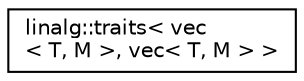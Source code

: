 digraph "Graphical Class Hierarchy"
{
  edge [fontname="Helvetica",fontsize="10",labelfontname="Helvetica",labelfontsize="10"];
  node [fontname="Helvetica",fontsize="10",shape=record];
  rankdir="LR";
  Node1 [label="linalg::traits\< vec\l\< T, M \>, vec\< T, M \> \>",height=0.2,width=0.4,color="black", fillcolor="white", style="filled",URL="$structlinalg_1_1traits_3_01vec_3_01T_00_01M_01_4_00_01vec_3_01T_00_01M_01_4_01_4.html"];
}
